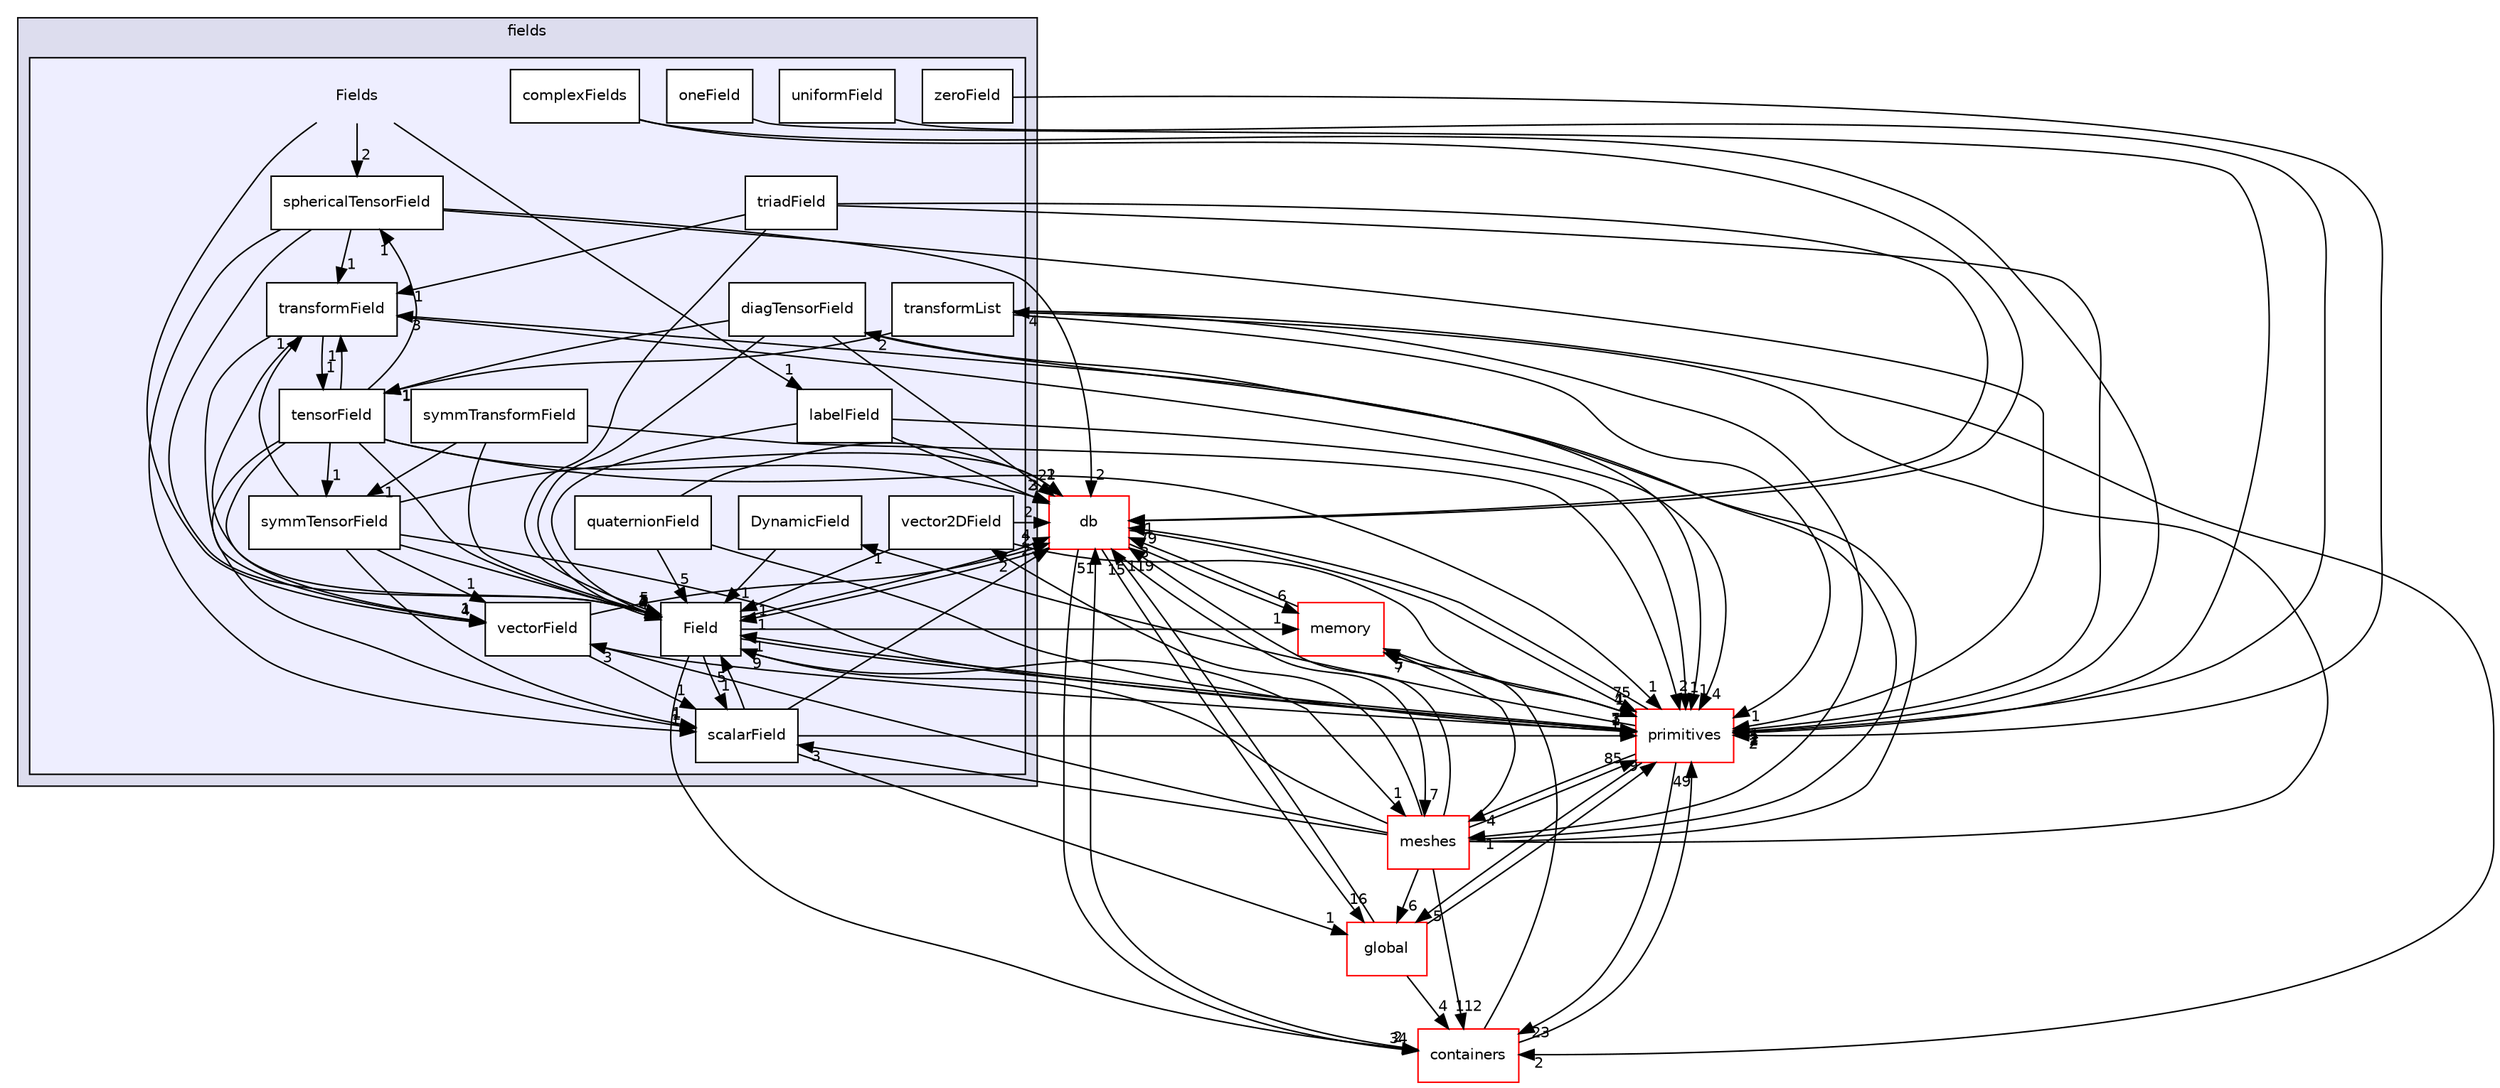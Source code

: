 digraph "src/OpenFOAM/fields/Fields" {
  bgcolor=transparent;
  compound=true
  node [ fontsize="10", fontname="Helvetica"];
  edge [ labelfontsize="10", labelfontname="Helvetica"];
  subgraph clusterdir_962442b8f989d5529fab5e0f0e4ffb74 {
    graph [ bgcolor="#ddddee", pencolor="black", label="fields" fontname="Helvetica", fontsize="10", URL="dir_962442b8f989d5529fab5e0f0e4ffb74.html"]
  subgraph clusterdir_7d364942a13d3ce50f6681364b448a98 {
    graph [ bgcolor="#eeeeff", pencolor="black", label="" URL="dir_7d364942a13d3ce50f6681364b448a98.html"];
    dir_7d364942a13d3ce50f6681364b448a98 [shape=plaintext label="Fields"];
    dir_2eb40661b4ce75a33c216361978e6743 [shape=box label="complexFields" color="black" fillcolor="white" style="filled" URL="dir_2eb40661b4ce75a33c216361978e6743.html"];
    dir_62121045496432322c34e84039d5b7cd [shape=box label="diagTensorField" color="black" fillcolor="white" style="filled" URL="dir_62121045496432322c34e84039d5b7cd.html"];
    dir_31754b2603bb2edaa3a03526c7ab2522 [shape=box label="DynamicField" color="black" fillcolor="white" style="filled" URL="dir_31754b2603bb2edaa3a03526c7ab2522.html"];
    dir_4ebd9bc21e2e523c28661f024575b5ba [shape=box label="Field" color="black" fillcolor="white" style="filled" URL="dir_4ebd9bc21e2e523c28661f024575b5ba.html"];
    dir_3a2ce2d91cacc719bd292bc00f4f4fdc [shape=box label="labelField" color="black" fillcolor="white" style="filled" URL="dir_3a2ce2d91cacc719bd292bc00f4f4fdc.html"];
    dir_5718630047c985607498c39650e1871d [shape=box label="oneField" color="black" fillcolor="white" style="filled" URL="dir_5718630047c985607498c39650e1871d.html"];
    dir_e274d0fcfe8848c811df6b2a497dcb01 [shape=box label="quaternionField" color="black" fillcolor="white" style="filled" URL="dir_e274d0fcfe8848c811df6b2a497dcb01.html"];
    dir_b42389b3b00332abd8b13e71b76b692b [shape=box label="scalarField" color="black" fillcolor="white" style="filled" URL="dir_b42389b3b00332abd8b13e71b76b692b.html"];
    dir_37dd404a63ef74f7b47a102c46dbe3e2 [shape=box label="sphericalTensorField" color="black" fillcolor="white" style="filled" URL="dir_37dd404a63ef74f7b47a102c46dbe3e2.html"];
    dir_005196fc1fbfc964c6c8f9723b2aa3fd [shape=box label="symmTensorField" color="black" fillcolor="white" style="filled" URL="dir_005196fc1fbfc964c6c8f9723b2aa3fd.html"];
    dir_204aca48020e1d6549c23fa4beb8443e [shape=box label="symmTransformField" color="black" fillcolor="white" style="filled" URL="dir_204aca48020e1d6549c23fa4beb8443e.html"];
    dir_fe5a7119b7dd2e92befa9538505ddef8 [shape=box label="tensorField" color="black" fillcolor="white" style="filled" URL="dir_fe5a7119b7dd2e92befa9538505ddef8.html"];
    dir_85895b1330cd43ea2abb27d8de109280 [shape=box label="transformField" color="black" fillcolor="white" style="filled" URL="dir_85895b1330cd43ea2abb27d8de109280.html"];
    dir_635fc40a0fc46dd40d36d85fadd412b4 [shape=box label="transformList" color="black" fillcolor="white" style="filled" URL="dir_635fc40a0fc46dd40d36d85fadd412b4.html"];
    dir_68c70ca47985b6a76f012a0b9d9f456d [shape=box label="triadField" color="black" fillcolor="white" style="filled" URL="dir_68c70ca47985b6a76f012a0b9d9f456d.html"];
    dir_e7f1bedf3b7c5ef61bcde0375907fe8d [shape=box label="uniformField" color="black" fillcolor="white" style="filled" URL="dir_e7f1bedf3b7c5ef61bcde0375907fe8d.html"];
    dir_61ecadc929e04b3c69d2e0148f572ac5 [shape=box label="vector2DField" color="black" fillcolor="white" style="filled" URL="dir_61ecadc929e04b3c69d2e0148f572ac5.html"];
    dir_32d314b03cb523b72936efcc9d0918ac [shape=box label="vectorField" color="black" fillcolor="white" style="filled" URL="dir_32d314b03cb523b72936efcc9d0918ac.html"];
    dir_d8c1444d0105358aa27f42fe7eaf8f93 [shape=box label="zeroField" color="black" fillcolor="white" style="filled" URL="dir_d8c1444d0105358aa27f42fe7eaf8f93.html"];
  }
  }
  dir_385a22dcc2f7120acb0f1a7a832b3b8d [shape=box label="memory" color="red" URL="dir_385a22dcc2f7120acb0f1a7a832b3b8d.html"];
  dir_19d0872053bde092be81d7fe3f56cbf7 [shape=box label="containers" color="red" URL="dir_19d0872053bde092be81d7fe3f56cbf7.html"];
  dir_aa2423979fb45fc41c393a5db370ab21 [shape=box label="meshes" color="red" URL="dir_aa2423979fb45fc41c393a5db370ab21.html"];
  dir_63c634f7a7cfd679ac26c67fb30fc32f [shape=box label="db" color="red" URL="dir_63c634f7a7cfd679ac26c67fb30fc32f.html"];
  dir_8583492183f4d27c76555f8f333dd07b [shape=box label="global" color="red" URL="dir_8583492183f4d27c76555f8f333dd07b.html"];
  dir_3e50f45338116b169052b428016851aa [shape=box label="primitives" color="red" URL="dir_3e50f45338116b169052b428016851aa.html"];
  dir_7d364942a13d3ce50f6681364b448a98->dir_3a2ce2d91cacc719bd292bc00f4f4fdc [headlabel="1", labeldistance=1.5 headhref="dir_002071_002076.html"];
  dir_7d364942a13d3ce50f6681364b448a98->dir_37dd404a63ef74f7b47a102c46dbe3e2 [headlabel="2", labeldistance=1.5 headhref="dir_002071_002080.html"];
  dir_7d364942a13d3ce50f6681364b448a98->dir_32d314b03cb523b72936efcc9d0918ac [headlabel="4", labeldistance=1.5 headhref="dir_002071_002089.html"];
  dir_3a2ce2d91cacc719bd292bc00f4f4fdc->dir_4ebd9bc21e2e523c28661f024575b5ba [headlabel="5", labeldistance=1.5 headhref="dir_002076_002075.html"];
  dir_3a2ce2d91cacc719bd292bc00f4f4fdc->dir_63c634f7a7cfd679ac26c67fb30fc32f [headlabel="3", labeldistance=1.5 headhref="dir_002076_001985.html"];
  dir_3a2ce2d91cacc719bd292bc00f4f4fdc->dir_3e50f45338116b169052b428016851aa [headlabel="1", labeldistance=1.5 headhref="dir_002076_002358.html"];
  dir_385a22dcc2f7120acb0f1a7a832b3b8d->dir_63c634f7a7cfd679ac26c67fb30fc32f [headlabel="3", labeldistance=1.5 headhref="dir_002254_001985.html"];
  dir_385a22dcc2f7120acb0f1a7a832b3b8d->dir_3e50f45338116b169052b428016851aa [headlabel="4", labeldistance=1.5 headhref="dir_002254_002358.html"];
  dir_2eb40661b4ce75a33c216361978e6743->dir_63c634f7a7cfd679ac26c67fb30fc32f [headlabel="1", labeldistance=1.5 headhref="dir_002072_001985.html"];
  dir_2eb40661b4ce75a33c216361978e6743->dir_3e50f45338116b169052b428016851aa [headlabel="2", labeldistance=1.5 headhref="dir_002072_002358.html"];
  dir_b42389b3b00332abd8b13e71b76b692b->dir_4ebd9bc21e2e523c28661f024575b5ba [headlabel="5", labeldistance=1.5 headhref="dir_002079_002075.html"];
  dir_b42389b3b00332abd8b13e71b76b692b->dir_63c634f7a7cfd679ac26c67fb30fc32f [headlabel="2", labeldistance=1.5 headhref="dir_002079_001985.html"];
  dir_b42389b3b00332abd8b13e71b76b692b->dir_8583492183f4d27c76555f8f333dd07b [headlabel="1", labeldistance=1.5 headhref="dir_002079_002130.html"];
  dir_b42389b3b00332abd8b13e71b76b692b->dir_3e50f45338116b169052b428016851aa [headlabel="1", labeldistance=1.5 headhref="dir_002079_002358.html"];
  dir_37dd404a63ef74f7b47a102c46dbe3e2->dir_b42389b3b00332abd8b13e71b76b692b [headlabel="1", labeldistance=1.5 headhref="dir_002080_002079.html"];
  dir_37dd404a63ef74f7b47a102c46dbe3e2->dir_85895b1330cd43ea2abb27d8de109280 [headlabel="1", labeldistance=1.5 headhref="dir_002080_002084.html"];
  dir_37dd404a63ef74f7b47a102c46dbe3e2->dir_4ebd9bc21e2e523c28661f024575b5ba [headlabel="4", labeldistance=1.5 headhref="dir_002080_002075.html"];
  dir_37dd404a63ef74f7b47a102c46dbe3e2->dir_63c634f7a7cfd679ac26c67fb30fc32f [headlabel="2", labeldistance=1.5 headhref="dir_002080_001985.html"];
  dir_37dd404a63ef74f7b47a102c46dbe3e2->dir_3e50f45338116b169052b428016851aa [headlabel="1", labeldistance=1.5 headhref="dir_002080_002358.html"];
  dir_005196fc1fbfc964c6c8f9723b2aa3fd->dir_b42389b3b00332abd8b13e71b76b692b [headlabel="1", labeldistance=1.5 headhref="dir_002081_002079.html"];
  dir_005196fc1fbfc964c6c8f9723b2aa3fd->dir_85895b1330cd43ea2abb27d8de109280 [headlabel="1", labeldistance=1.5 headhref="dir_002081_002084.html"];
  dir_005196fc1fbfc964c6c8f9723b2aa3fd->dir_4ebd9bc21e2e523c28661f024575b5ba [headlabel="4", labeldistance=1.5 headhref="dir_002081_002075.html"];
  dir_005196fc1fbfc964c6c8f9723b2aa3fd->dir_63c634f7a7cfd679ac26c67fb30fc32f [headlabel="2", labeldistance=1.5 headhref="dir_002081_001985.html"];
  dir_005196fc1fbfc964c6c8f9723b2aa3fd->dir_3e50f45338116b169052b428016851aa [headlabel="3", labeldistance=1.5 headhref="dir_002081_002358.html"];
  dir_005196fc1fbfc964c6c8f9723b2aa3fd->dir_32d314b03cb523b72936efcc9d0918ac [headlabel="1", labeldistance=1.5 headhref="dir_002081_002089.html"];
  dir_85895b1330cd43ea2abb27d8de109280->dir_4ebd9bc21e2e523c28661f024575b5ba [headlabel="2", labeldistance=1.5 headhref="dir_002084_002075.html"];
  dir_85895b1330cd43ea2abb27d8de109280->dir_3e50f45338116b169052b428016851aa [headlabel="4", labeldistance=1.5 headhref="dir_002084_002358.html"];
  dir_85895b1330cd43ea2abb27d8de109280->dir_fe5a7119b7dd2e92befa9538505ddef8 [headlabel="1", labeldistance=1.5 headhref="dir_002084_002083.html"];
  dir_85895b1330cd43ea2abb27d8de109280->dir_32d314b03cb523b72936efcc9d0918ac [headlabel="1", labeldistance=1.5 headhref="dir_002084_002089.html"];
  dir_62121045496432322c34e84039d5b7cd->dir_4ebd9bc21e2e523c28661f024575b5ba [headlabel="4", labeldistance=1.5 headhref="dir_002073_002075.html"];
  dir_62121045496432322c34e84039d5b7cd->dir_63c634f7a7cfd679ac26c67fb30fc32f [headlabel="2", labeldistance=1.5 headhref="dir_002073_001985.html"];
  dir_62121045496432322c34e84039d5b7cd->dir_3e50f45338116b169052b428016851aa [headlabel="1", labeldistance=1.5 headhref="dir_002073_002358.html"];
  dir_62121045496432322c34e84039d5b7cd->dir_fe5a7119b7dd2e92befa9538505ddef8 [headlabel="1", labeldistance=1.5 headhref="dir_002073_002083.html"];
  dir_19d0872053bde092be81d7fe3f56cbf7->dir_385a22dcc2f7120acb0f1a7a832b3b8d [headlabel="7", labeldistance=1.5 headhref="dir_001934_002254.html"];
  dir_19d0872053bde092be81d7fe3f56cbf7->dir_63c634f7a7cfd679ac26c67fb30fc32f [headlabel="51", labeldistance=1.5 headhref="dir_001934_001985.html"];
  dir_19d0872053bde092be81d7fe3f56cbf7->dir_3e50f45338116b169052b428016851aa [headlabel="49", labeldistance=1.5 headhref="dir_001934_002358.html"];
  dir_61ecadc929e04b3c69d2e0148f572ac5->dir_4ebd9bc21e2e523c28661f024575b5ba [headlabel="1", labeldistance=1.5 headhref="dir_002088_002075.html"];
  dir_61ecadc929e04b3c69d2e0148f572ac5->dir_63c634f7a7cfd679ac26c67fb30fc32f [headlabel="2", labeldistance=1.5 headhref="dir_002088_001985.html"];
  dir_61ecadc929e04b3c69d2e0148f572ac5->dir_3e50f45338116b169052b428016851aa [headlabel="1", labeldistance=1.5 headhref="dir_002088_002358.html"];
  dir_68c70ca47985b6a76f012a0b9d9f456d->dir_85895b1330cd43ea2abb27d8de109280 [headlabel="1", labeldistance=1.5 headhref="dir_002086_002084.html"];
  dir_68c70ca47985b6a76f012a0b9d9f456d->dir_4ebd9bc21e2e523c28661f024575b5ba [headlabel="5", labeldistance=1.5 headhref="dir_002086_002075.html"];
  dir_68c70ca47985b6a76f012a0b9d9f456d->dir_63c634f7a7cfd679ac26c67fb30fc32f [headlabel="1", labeldistance=1.5 headhref="dir_002086_001985.html"];
  dir_68c70ca47985b6a76f012a0b9d9f456d->dir_3e50f45338116b169052b428016851aa [headlabel="1", labeldistance=1.5 headhref="dir_002086_002358.html"];
  dir_e274d0fcfe8848c811df6b2a497dcb01->dir_4ebd9bc21e2e523c28661f024575b5ba [headlabel="5", labeldistance=1.5 headhref="dir_002078_002075.html"];
  dir_e274d0fcfe8848c811df6b2a497dcb01->dir_63c634f7a7cfd679ac26c67fb30fc32f [headlabel="1", labeldistance=1.5 headhref="dir_002078_001985.html"];
  dir_e274d0fcfe8848c811df6b2a497dcb01->dir_3e50f45338116b169052b428016851aa [headlabel="1", labeldistance=1.5 headhref="dir_002078_002358.html"];
  dir_4ebd9bc21e2e523c28661f024575b5ba->dir_385a22dcc2f7120acb0f1a7a832b3b8d [headlabel="1", labeldistance=1.5 headhref="dir_002075_002254.html"];
  dir_4ebd9bc21e2e523c28661f024575b5ba->dir_b42389b3b00332abd8b13e71b76b692b [headlabel="1", labeldistance=1.5 headhref="dir_002075_002079.html"];
  dir_4ebd9bc21e2e523c28661f024575b5ba->dir_19d0872053bde092be81d7fe3f56cbf7 [headlabel="2", labeldistance=1.5 headhref="dir_002075_001934.html"];
  dir_4ebd9bc21e2e523c28661f024575b5ba->dir_aa2423979fb45fc41c393a5db370ab21 [headlabel="1", labeldistance=1.5 headhref="dir_002075_002260.html"];
  dir_4ebd9bc21e2e523c28661f024575b5ba->dir_63c634f7a7cfd679ac26c67fb30fc32f [headlabel="4", labeldistance=1.5 headhref="dir_002075_001985.html"];
  dir_4ebd9bc21e2e523c28661f024575b5ba->dir_3e50f45338116b169052b428016851aa [headlabel="7", labeldistance=1.5 headhref="dir_002075_002358.html"];
  dir_204aca48020e1d6549c23fa4beb8443e->dir_005196fc1fbfc964c6c8f9723b2aa3fd [headlabel="1", labeldistance=1.5 headhref="dir_002082_002081.html"];
  dir_204aca48020e1d6549c23fa4beb8443e->dir_4ebd9bc21e2e523c28661f024575b5ba [headlabel="1", labeldistance=1.5 headhref="dir_002082_002075.html"];
  dir_204aca48020e1d6549c23fa4beb8443e->dir_3e50f45338116b169052b428016851aa [headlabel="2", labeldistance=1.5 headhref="dir_002082_002358.html"];
  dir_31754b2603bb2edaa3a03526c7ab2522->dir_4ebd9bc21e2e523c28661f024575b5ba [headlabel="1", labeldistance=1.5 headhref="dir_002074_002075.html"];
  dir_aa2423979fb45fc41c393a5db370ab21->dir_385a22dcc2f7120acb0f1a7a832b3b8d [headlabel="5", labeldistance=1.5 headhref="dir_002260_002254.html"];
  dir_aa2423979fb45fc41c393a5db370ab21->dir_b42389b3b00332abd8b13e71b76b692b [headlabel="3", labeldistance=1.5 headhref="dir_002260_002079.html"];
  dir_aa2423979fb45fc41c393a5db370ab21->dir_85895b1330cd43ea2abb27d8de109280 [headlabel="3", labeldistance=1.5 headhref="dir_002260_002084.html"];
  dir_aa2423979fb45fc41c393a5db370ab21->dir_62121045496432322c34e84039d5b7cd [headlabel="2", labeldistance=1.5 headhref="dir_002260_002073.html"];
  dir_aa2423979fb45fc41c393a5db370ab21->dir_19d0872053bde092be81d7fe3f56cbf7 [headlabel="112", labeldistance=1.5 headhref="dir_002260_001934.html"];
  dir_aa2423979fb45fc41c393a5db370ab21->dir_61ecadc929e04b3c69d2e0148f572ac5 [headlabel="2", labeldistance=1.5 headhref="dir_002260_002088.html"];
  dir_aa2423979fb45fc41c393a5db370ab21->dir_4ebd9bc21e2e523c28661f024575b5ba [headlabel="9", labeldistance=1.5 headhref="dir_002260_002075.html"];
  dir_aa2423979fb45fc41c393a5db370ab21->dir_635fc40a0fc46dd40d36d85fadd412b4 [headlabel="4", labeldistance=1.5 headhref="dir_002260_002085.html"];
  dir_aa2423979fb45fc41c393a5db370ab21->dir_63c634f7a7cfd679ac26c67fb30fc32f [headlabel="119", labeldistance=1.5 headhref="dir_002260_001985.html"];
  dir_aa2423979fb45fc41c393a5db370ab21->dir_8583492183f4d27c76555f8f333dd07b [headlabel="6", labeldistance=1.5 headhref="dir_002260_002130.html"];
  dir_aa2423979fb45fc41c393a5db370ab21->dir_3e50f45338116b169052b428016851aa [headlabel="85", labeldistance=1.5 headhref="dir_002260_002358.html"];
  dir_aa2423979fb45fc41c393a5db370ab21->dir_32d314b03cb523b72936efcc9d0918ac [headlabel="3", labeldistance=1.5 headhref="dir_002260_002089.html"];
  dir_5718630047c985607498c39650e1871d->dir_3e50f45338116b169052b428016851aa [headlabel="2", labeldistance=1.5 headhref="dir_002077_002358.html"];
  dir_635fc40a0fc46dd40d36d85fadd412b4->dir_19d0872053bde092be81d7fe3f56cbf7 [headlabel="2", labeldistance=1.5 headhref="dir_002085_001934.html"];
  dir_635fc40a0fc46dd40d36d85fadd412b4->dir_aa2423979fb45fc41c393a5db370ab21 [headlabel="1", labeldistance=1.5 headhref="dir_002085_002260.html"];
  dir_635fc40a0fc46dd40d36d85fadd412b4->dir_3e50f45338116b169052b428016851aa [headlabel="1", labeldistance=1.5 headhref="dir_002085_002358.html"];
  dir_635fc40a0fc46dd40d36d85fadd412b4->dir_fe5a7119b7dd2e92befa9538505ddef8 [headlabel="1", labeldistance=1.5 headhref="dir_002085_002083.html"];
  dir_63c634f7a7cfd679ac26c67fb30fc32f->dir_385a22dcc2f7120acb0f1a7a832b3b8d [headlabel="6", labeldistance=1.5 headhref="dir_001985_002254.html"];
  dir_63c634f7a7cfd679ac26c67fb30fc32f->dir_19d0872053bde092be81d7fe3f56cbf7 [headlabel="34", labeldistance=1.5 headhref="dir_001985_001934.html"];
  dir_63c634f7a7cfd679ac26c67fb30fc32f->dir_4ebd9bc21e2e523c28661f024575b5ba [headlabel="1", labeldistance=1.5 headhref="dir_001985_002075.html"];
  dir_63c634f7a7cfd679ac26c67fb30fc32f->dir_aa2423979fb45fc41c393a5db370ab21 [headlabel="7", labeldistance=1.5 headhref="dir_001985_002260.html"];
  dir_63c634f7a7cfd679ac26c67fb30fc32f->dir_8583492183f4d27c76555f8f333dd07b [headlabel="16", labeldistance=1.5 headhref="dir_001985_002130.html"];
  dir_63c634f7a7cfd679ac26c67fb30fc32f->dir_3e50f45338116b169052b428016851aa [headlabel="75", labeldistance=1.5 headhref="dir_001985_002358.html"];
  dir_8583492183f4d27c76555f8f333dd07b->dir_19d0872053bde092be81d7fe3f56cbf7 [headlabel="4", labeldistance=1.5 headhref="dir_002130_001934.html"];
  dir_8583492183f4d27c76555f8f333dd07b->dir_63c634f7a7cfd679ac26c67fb30fc32f [headlabel="15", labeldistance=1.5 headhref="dir_002130_001985.html"];
  dir_8583492183f4d27c76555f8f333dd07b->dir_3e50f45338116b169052b428016851aa [headlabel="9", labeldistance=1.5 headhref="dir_002130_002358.html"];
  dir_3e50f45338116b169052b428016851aa->dir_19d0872053bde092be81d7fe3f56cbf7 [headlabel="23", labeldistance=1.5 headhref="dir_002358_001934.html"];
  dir_3e50f45338116b169052b428016851aa->dir_4ebd9bc21e2e523c28661f024575b5ba [headlabel="1", labeldistance=1.5 headhref="dir_002358_002075.html"];
  dir_3e50f45338116b169052b428016851aa->dir_31754b2603bb2edaa3a03526c7ab2522 [headlabel="1", labeldistance=1.5 headhref="dir_002358_002074.html"];
  dir_3e50f45338116b169052b428016851aa->dir_aa2423979fb45fc41c393a5db370ab21 [headlabel="4", labeldistance=1.5 headhref="dir_002358_002260.html"];
  dir_3e50f45338116b169052b428016851aa->dir_63c634f7a7cfd679ac26c67fb30fc32f [headlabel="79", labeldistance=1.5 headhref="dir_002358_001985.html"];
  dir_3e50f45338116b169052b428016851aa->dir_8583492183f4d27c76555f8f333dd07b [headlabel="5", labeldistance=1.5 headhref="dir_002358_002130.html"];
  dir_d8c1444d0105358aa27f42fe7eaf8f93->dir_3e50f45338116b169052b428016851aa [headlabel="2", labeldistance=1.5 headhref="dir_002090_002358.html"];
  dir_fe5a7119b7dd2e92befa9538505ddef8->dir_b42389b3b00332abd8b13e71b76b692b [headlabel="1", labeldistance=1.5 headhref="dir_002083_002079.html"];
  dir_fe5a7119b7dd2e92befa9538505ddef8->dir_37dd404a63ef74f7b47a102c46dbe3e2 [headlabel="1", labeldistance=1.5 headhref="dir_002083_002080.html"];
  dir_fe5a7119b7dd2e92befa9538505ddef8->dir_005196fc1fbfc964c6c8f9723b2aa3fd [headlabel="1", labeldistance=1.5 headhref="dir_002083_002081.html"];
  dir_fe5a7119b7dd2e92befa9538505ddef8->dir_85895b1330cd43ea2abb27d8de109280 [headlabel="1", labeldistance=1.5 headhref="dir_002083_002084.html"];
  dir_fe5a7119b7dd2e92befa9538505ddef8->dir_4ebd9bc21e2e523c28661f024575b5ba [headlabel="4", labeldistance=1.5 headhref="dir_002083_002075.html"];
  dir_fe5a7119b7dd2e92befa9538505ddef8->dir_63c634f7a7cfd679ac26c67fb30fc32f [headlabel="2", labeldistance=1.5 headhref="dir_002083_001985.html"];
  dir_fe5a7119b7dd2e92befa9538505ddef8->dir_3e50f45338116b169052b428016851aa [headlabel="1", labeldistance=1.5 headhref="dir_002083_002358.html"];
  dir_fe5a7119b7dd2e92befa9538505ddef8->dir_32d314b03cb523b72936efcc9d0918ac [headlabel="1", labeldistance=1.5 headhref="dir_002083_002089.html"];
  dir_32d314b03cb523b72936efcc9d0918ac->dir_b42389b3b00332abd8b13e71b76b692b [headlabel="1", labeldistance=1.5 headhref="dir_002089_002079.html"];
  dir_32d314b03cb523b72936efcc9d0918ac->dir_63c634f7a7cfd679ac26c67fb30fc32f [headlabel="2", labeldistance=1.5 headhref="dir_002089_001985.html"];
  dir_32d314b03cb523b72936efcc9d0918ac->dir_3e50f45338116b169052b428016851aa [headlabel="1", labeldistance=1.5 headhref="dir_002089_002358.html"];
  dir_e7f1bedf3b7c5ef61bcde0375907fe8d->dir_3e50f45338116b169052b428016851aa [headlabel="1", labeldistance=1.5 headhref="dir_002087_002358.html"];
}
